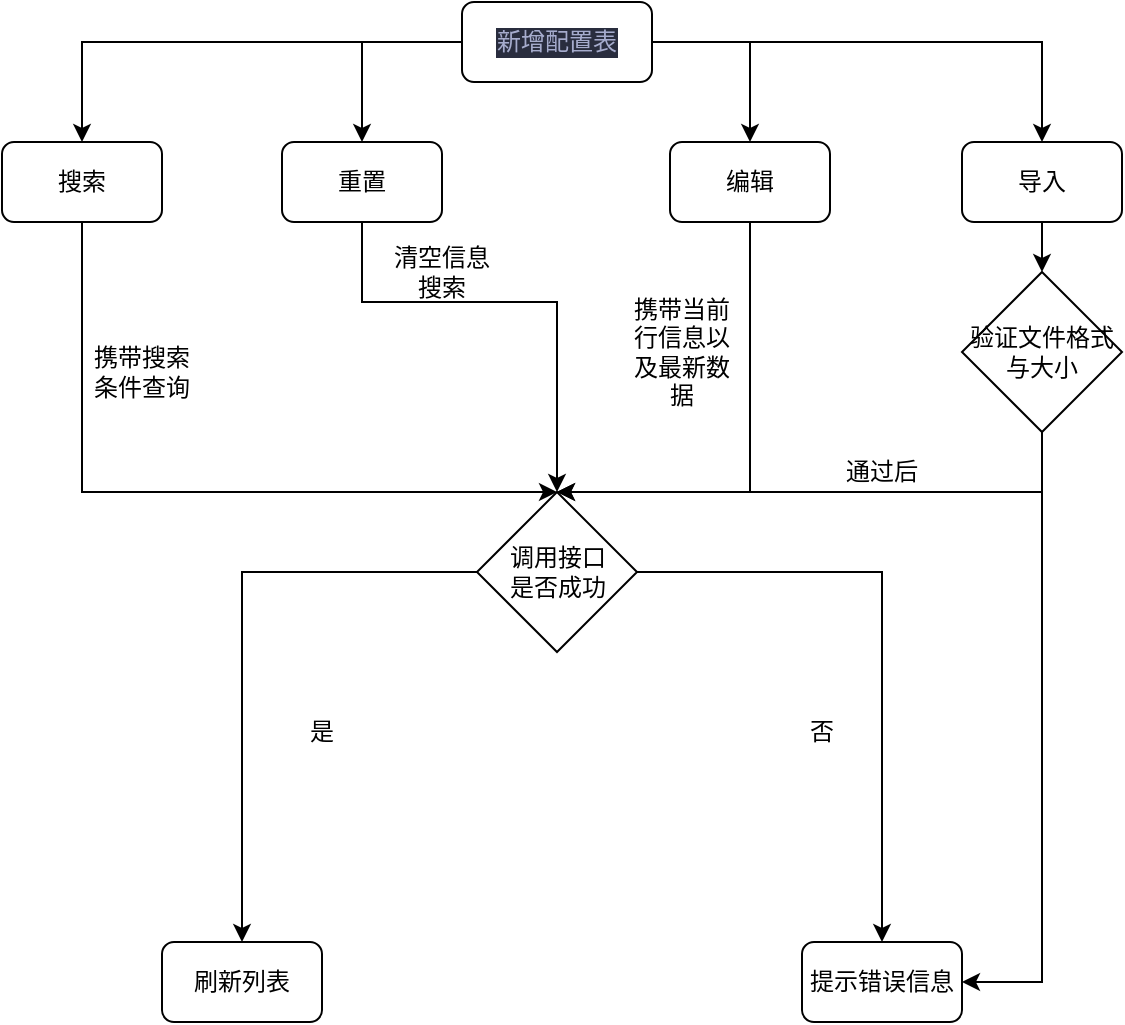 <mxfile version="24.6.4" type="github">
  <diagram id="C5RBs43oDa-KdzZeNtuy" name="Page-1">
    <mxGraphModel dx="1195" dy="622" grid="1" gridSize="10" guides="1" tooltips="1" connect="1" arrows="1" fold="1" page="1" pageScale="1" pageWidth="827" pageHeight="1169" math="0" shadow="0">
      <root>
        <mxCell id="WIyWlLk6GJQsqaUBKTNV-0" />
        <mxCell id="WIyWlLk6GJQsqaUBKTNV-1" parent="WIyWlLk6GJQsqaUBKTNV-0" />
        <mxCell id="TbPu24ocdNPtzhkzbBkC-27" style="edgeStyle=orthogonalEdgeStyle;rounded=0;orthogonalLoop=1;jettySize=auto;html=1;" edge="1" parent="WIyWlLk6GJQsqaUBKTNV-1" source="WIyWlLk6GJQsqaUBKTNV-3" target="TbPu24ocdNPtzhkzbBkC-15">
          <mxGeometry relative="1" as="geometry" />
        </mxCell>
        <mxCell id="TbPu24ocdNPtzhkzbBkC-28" value="" style="edgeStyle=orthogonalEdgeStyle;rounded=0;orthogonalLoop=1;jettySize=auto;html=1;" edge="1" parent="WIyWlLk6GJQsqaUBKTNV-1" source="WIyWlLk6GJQsqaUBKTNV-3" target="TbPu24ocdNPtzhkzbBkC-21">
          <mxGeometry relative="1" as="geometry" />
        </mxCell>
        <mxCell id="TbPu24ocdNPtzhkzbBkC-29" style="edgeStyle=orthogonalEdgeStyle;rounded=0;orthogonalLoop=1;jettySize=auto;html=1;" edge="1" parent="WIyWlLk6GJQsqaUBKTNV-1" source="WIyWlLk6GJQsqaUBKTNV-3" target="TbPu24ocdNPtzhkzbBkC-24">
          <mxGeometry relative="1" as="geometry" />
        </mxCell>
        <mxCell id="TbPu24ocdNPtzhkzbBkC-49" style="edgeStyle=orthogonalEdgeStyle;rounded=0;orthogonalLoop=1;jettySize=auto;html=1;entryX=0.5;entryY=0;entryDx=0;entryDy=0;" edge="1" parent="WIyWlLk6GJQsqaUBKTNV-1" source="WIyWlLk6GJQsqaUBKTNV-3" target="TbPu24ocdNPtzhkzbBkC-48">
          <mxGeometry relative="1" as="geometry" />
        </mxCell>
        <mxCell id="WIyWlLk6GJQsqaUBKTNV-3" value="&lt;div style=&quot;background-color:#292d3e;color:#a6accd&quot;&gt;&lt;pre style=&quot;font-family:&#39;宋体&#39;,monospace;font-size:9.0pt;&quot;&gt;新增配置表&lt;/pre&gt;&lt;/div&gt;" style="rounded=1;whiteSpace=wrap;html=1;fontSize=12;glass=0;strokeWidth=1;shadow=0;" parent="WIyWlLk6GJQsqaUBKTNV-1" vertex="1">
          <mxGeometry x="270" y="50" width="95" height="40" as="geometry" />
        </mxCell>
        <mxCell id="TbPu24ocdNPtzhkzbBkC-55" style="edgeStyle=orthogonalEdgeStyle;rounded=0;orthogonalLoop=1;jettySize=auto;html=1;entryX=0.5;entryY=0;entryDx=0;entryDy=0;" edge="1" parent="WIyWlLk6GJQsqaUBKTNV-1" source="TbPu24ocdNPtzhkzbBkC-15" target="TbPu24ocdNPtzhkzbBkC-34">
          <mxGeometry relative="1" as="geometry">
            <Array as="points">
              <mxPoint x="80" y="295" />
            </Array>
          </mxGeometry>
        </mxCell>
        <mxCell id="TbPu24ocdNPtzhkzbBkC-15" value="搜索" style="whiteSpace=wrap;html=1;rounded=1;glass=0;strokeWidth=1;shadow=0;" vertex="1" parent="WIyWlLk6GJQsqaUBKTNV-1">
          <mxGeometry x="40" y="120" width="80" height="40" as="geometry" />
        </mxCell>
        <mxCell id="TbPu24ocdNPtzhkzbBkC-31" style="edgeStyle=orthogonalEdgeStyle;rounded=0;orthogonalLoop=1;jettySize=auto;html=1;entryX=0.5;entryY=0;entryDx=0;entryDy=0;" edge="1" parent="WIyWlLk6GJQsqaUBKTNV-1" source="TbPu24ocdNPtzhkzbBkC-34" target="TbPu24ocdNPtzhkzbBkC-30">
          <mxGeometry relative="1" as="geometry" />
        </mxCell>
        <mxCell id="TbPu24ocdNPtzhkzbBkC-57" style="edgeStyle=orthogonalEdgeStyle;rounded=0;orthogonalLoop=1;jettySize=auto;html=1;entryX=0.5;entryY=0;entryDx=0;entryDy=0;" edge="1" parent="WIyWlLk6GJQsqaUBKTNV-1" source="TbPu24ocdNPtzhkzbBkC-21" target="TbPu24ocdNPtzhkzbBkC-34">
          <mxGeometry relative="1" as="geometry">
            <Array as="points">
              <mxPoint x="220" y="200" />
              <mxPoint x="318" y="200" />
            </Array>
          </mxGeometry>
        </mxCell>
        <mxCell id="TbPu24ocdNPtzhkzbBkC-21" value="重置" style="whiteSpace=wrap;html=1;rounded=1;glass=0;strokeWidth=1;shadow=0;" vertex="1" parent="WIyWlLk6GJQsqaUBKTNV-1">
          <mxGeometry x="180" y="120" width="80" height="40" as="geometry" />
        </mxCell>
        <mxCell id="TbPu24ocdNPtzhkzbBkC-61" style="edgeStyle=orthogonalEdgeStyle;rounded=0;orthogonalLoop=1;jettySize=auto;html=1;entryX=0.5;entryY=0;entryDx=0;entryDy=0;" edge="1" parent="WIyWlLk6GJQsqaUBKTNV-1" target="TbPu24ocdNPtzhkzbBkC-34">
          <mxGeometry relative="1" as="geometry">
            <mxPoint x="560" y="260" as="sourcePoint" />
            <Array as="points">
              <mxPoint x="560" y="295" />
            </Array>
          </mxGeometry>
        </mxCell>
        <mxCell id="TbPu24ocdNPtzhkzbBkC-64" value="" style="edgeStyle=orthogonalEdgeStyle;rounded=0;orthogonalLoop=1;jettySize=auto;html=1;" edge="1" parent="WIyWlLk6GJQsqaUBKTNV-1" source="TbPu24ocdNPtzhkzbBkC-24" target="TbPu24ocdNPtzhkzbBkC-63">
          <mxGeometry relative="1" as="geometry" />
        </mxCell>
        <mxCell id="TbPu24ocdNPtzhkzbBkC-24" value="导入" style="whiteSpace=wrap;html=1;rounded=1;glass=0;strokeWidth=1;shadow=0;" vertex="1" parent="WIyWlLk6GJQsqaUBKTNV-1">
          <mxGeometry x="520" y="120" width="80" height="40" as="geometry" />
        </mxCell>
        <mxCell id="TbPu24ocdNPtzhkzbBkC-30" value="刷新列表" style="rounded=1;whiteSpace=wrap;html=1;fontSize=12;glass=0;strokeWidth=1;shadow=0;" vertex="1" parent="WIyWlLk6GJQsqaUBKTNV-1">
          <mxGeometry x="120" y="520" width="80" height="40" as="geometry" />
        </mxCell>
        <mxCell id="TbPu24ocdNPtzhkzbBkC-37" value="提示错误信息" style="rounded=1;whiteSpace=wrap;html=1;" vertex="1" parent="WIyWlLk6GJQsqaUBKTNV-1">
          <mxGeometry x="440" y="520" width="80" height="40" as="geometry" />
        </mxCell>
        <mxCell id="TbPu24ocdNPtzhkzbBkC-39" value="否" style="text;html=1;align=center;verticalAlign=middle;whiteSpace=wrap;rounded=0;" vertex="1" parent="WIyWlLk6GJQsqaUBKTNV-1">
          <mxGeometry x="430" y="400" width="40" height="30" as="geometry" />
        </mxCell>
        <mxCell id="TbPu24ocdNPtzhkzbBkC-45" value="是" style="text;html=1;align=center;verticalAlign=middle;whiteSpace=wrap;rounded=0;" vertex="1" parent="WIyWlLk6GJQsqaUBKTNV-1">
          <mxGeometry x="170" y="400" width="60" height="30" as="geometry" />
        </mxCell>
        <mxCell id="TbPu24ocdNPtzhkzbBkC-59" style="edgeStyle=orthogonalEdgeStyle;rounded=0;orthogonalLoop=1;jettySize=auto;html=1;entryX=0.5;entryY=0;entryDx=0;entryDy=0;" edge="1" parent="WIyWlLk6GJQsqaUBKTNV-1" source="TbPu24ocdNPtzhkzbBkC-48" target="TbPu24ocdNPtzhkzbBkC-34">
          <mxGeometry relative="1" as="geometry">
            <Array as="points">
              <mxPoint x="414" y="295" />
            </Array>
          </mxGeometry>
        </mxCell>
        <mxCell id="TbPu24ocdNPtzhkzbBkC-48" value="编辑" style="whiteSpace=wrap;html=1;rounded=1;glass=0;strokeWidth=1;shadow=0;" vertex="1" parent="WIyWlLk6GJQsqaUBKTNV-1">
          <mxGeometry x="374" y="120" width="80" height="40" as="geometry" />
        </mxCell>
        <mxCell id="TbPu24ocdNPtzhkzbBkC-54" style="edgeStyle=orthogonalEdgeStyle;rounded=0;orthogonalLoop=1;jettySize=auto;html=1;entryX=0.5;entryY=0;entryDx=0;entryDy=0;" edge="1" parent="WIyWlLk6GJQsqaUBKTNV-1" source="TbPu24ocdNPtzhkzbBkC-34" target="TbPu24ocdNPtzhkzbBkC-37">
          <mxGeometry relative="1" as="geometry" />
        </mxCell>
        <mxCell id="TbPu24ocdNPtzhkzbBkC-34" value="调用接口&lt;div&gt;是否成功&lt;/div&gt;" style="rhombus;whiteSpace=wrap;html=1;" vertex="1" parent="WIyWlLk6GJQsqaUBKTNV-1">
          <mxGeometry x="277.5" y="295" width="80" height="80" as="geometry" />
        </mxCell>
        <mxCell id="TbPu24ocdNPtzhkzbBkC-56" value="携带搜索条件查询" style="text;html=1;align=center;verticalAlign=middle;whiteSpace=wrap;rounded=0;" vertex="1" parent="WIyWlLk6GJQsqaUBKTNV-1">
          <mxGeometry x="80" y="220" width="60" height="30" as="geometry" />
        </mxCell>
        <mxCell id="TbPu24ocdNPtzhkzbBkC-58" value="清空信息搜索" style="text;html=1;align=center;verticalAlign=middle;whiteSpace=wrap;rounded=0;" vertex="1" parent="WIyWlLk6GJQsqaUBKTNV-1">
          <mxGeometry x="230" y="170" width="60" height="30" as="geometry" />
        </mxCell>
        <mxCell id="TbPu24ocdNPtzhkzbBkC-60" value="携带当前行信息以及最新数据" style="text;html=1;align=center;verticalAlign=middle;whiteSpace=wrap;rounded=0;" vertex="1" parent="WIyWlLk6GJQsqaUBKTNV-1">
          <mxGeometry x="350" y="210" width="60" height="30" as="geometry" />
        </mxCell>
        <mxCell id="TbPu24ocdNPtzhkzbBkC-69" style="edgeStyle=orthogonalEdgeStyle;rounded=0;orthogonalLoop=1;jettySize=auto;html=1;entryX=1;entryY=0.5;entryDx=0;entryDy=0;" edge="1" parent="WIyWlLk6GJQsqaUBKTNV-1" source="TbPu24ocdNPtzhkzbBkC-63" target="TbPu24ocdNPtzhkzbBkC-37">
          <mxGeometry relative="1" as="geometry" />
        </mxCell>
        <mxCell id="TbPu24ocdNPtzhkzbBkC-63" value="验证文件格式与大小" style="rhombus;whiteSpace=wrap;html=1;" vertex="1" parent="WIyWlLk6GJQsqaUBKTNV-1">
          <mxGeometry x="520" y="185" width="80" height="80" as="geometry" />
        </mxCell>
        <mxCell id="TbPu24ocdNPtzhkzbBkC-65" value="通过后" style="text;html=1;align=center;verticalAlign=middle;whiteSpace=wrap;rounded=0;" vertex="1" parent="WIyWlLk6GJQsqaUBKTNV-1">
          <mxGeometry x="450" y="265" width="60" height="40" as="geometry" />
        </mxCell>
      </root>
    </mxGraphModel>
  </diagram>
</mxfile>
